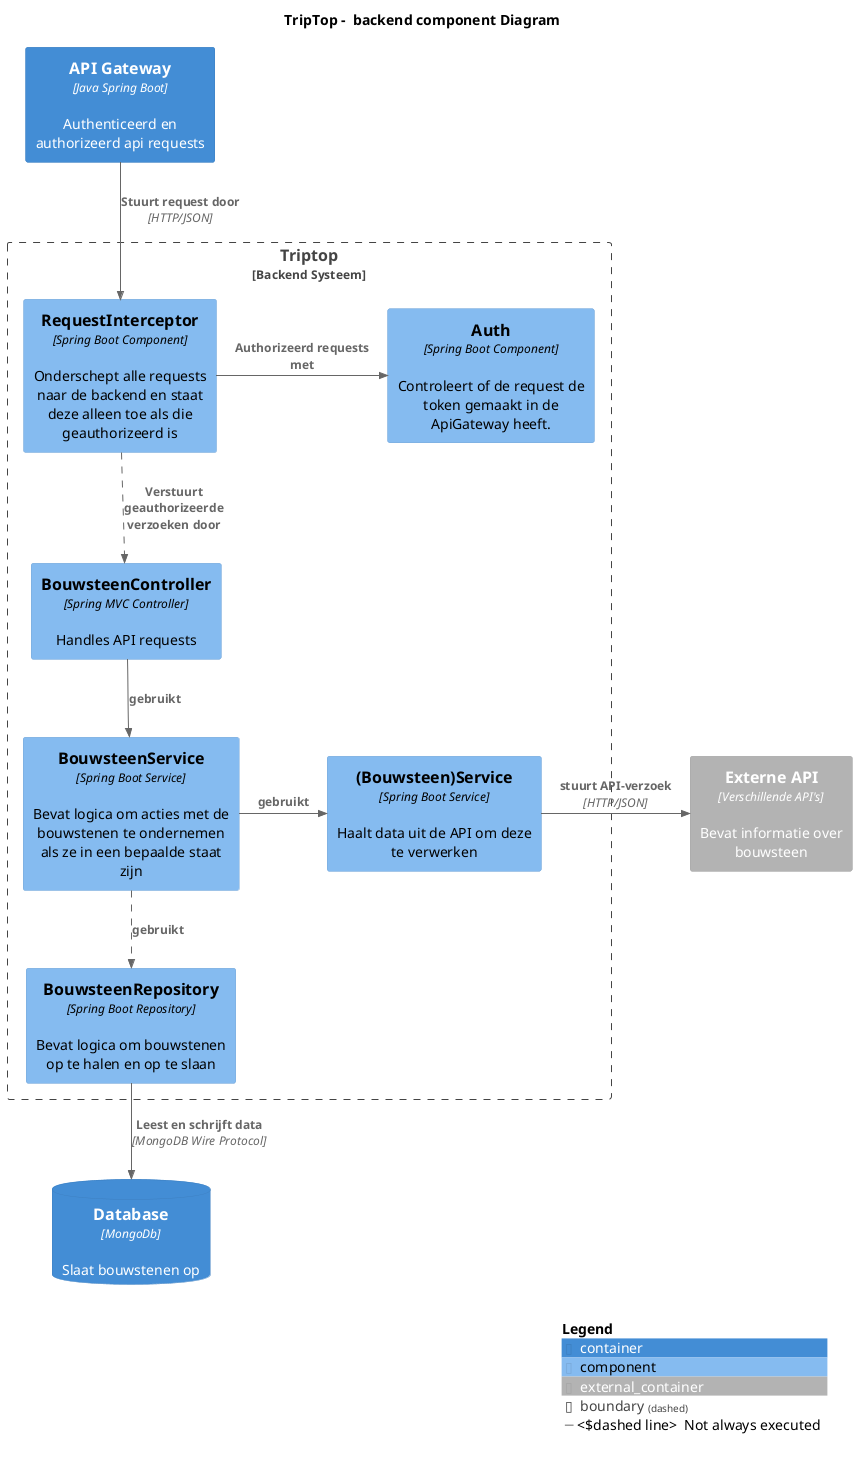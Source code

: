 @startuml
!include <C4/C4_Component>

$addRelTagToLegend(D_Rel, "black", "gray", $DASHED_LINE, Not always executed, dashed line)

!unquoted procedure D_Rel($from, $to, $label, $techn="", $descr="", $sprite="", $tags="D_Rel", $link="", $direction = "")
!if ($direction == right)
    $getRel(("-[dashed]right->>"), $from, $to, $label, $techn, $descr, $sprite, $tags, $link)
!elseif ($direction == left)
    $getRel(("-[dashed]left->>"), $from, $to, $label, $techn, $descr, $sprite, $tags, $link)
!elseif ($direction == up)
    $getRel(("-[dashed]up->>"), $from, $to, $label, $techn, $descr, $sprite, $tags, $link)
!elseif ($direction == down)
    $getRel(("-[dashed]down->>"), $from, $to, $label, $techn, $descr, $sprite, $tags, $link)
!else
    $getRel("-[dashed]->>", $from, $to, $label, $techn, $descr, $sprite, $tags, $link)
!endif
increment()
!endprocedure

!unquoted procedure D_Rel_R($from, $to, $label, $techn="", $descr="", $sprite="", $tags="", $link="")
D_Rel($from, $to, $label, $techn, $descr, $sprite, D_Rel, $link, right)
!endprocedure

!unquoted procedure D_Rel_L($from, $to, $label, $techn="", $descr="", $sprite="", $tags="", $link="")
D_Rel($from, $to, $label, $techn, $descr, $sprite, D_Rel, $link, left)
!endprocedure

!unquoted procedure D_Rel_U($from, $to, $label, $techn="", $descr="", $sprite="", $tags="", $link="")
D_Rel($from, $to, $label, $techn, $descr, $sprite, D_Rel, $link, up)
!endprocedure

!unquoted procedure D_Rel_D($from, $to, $label, $techn="", $descr="", $sprite="", $tags="", $link="")
D_Rel($from, $to, $label, $techn, $descr, $sprite, D_Rel, $link, down)
!endprocedure
title TripTop -  backend component Diagram

Container(api_gateway, API Gateway, Java Spring Boot, Authenticeerd en authorizeerd api requests)

Boundary(backend, "Triptop", "Backend Systeem") {
    Component(backend_request_interceptor, RequestInterceptor, Spring Boot Component, Onderschept alle requests naar de backend en staat deze alleen toe als die geauthorizeerd is)
    Component(backend_auth, Auth, Spring Boot Component, Controleert of de request de token gemaakt in de ApiGateway heeft.)
    Component(backend_controller, BouwsteenController, Spring MVC Controller, Handles API requests)
    Component(backend_service, BouwsteenService, Spring Boot Service, Bevat logica om acties met de bouwstenen te ondernemen als ze in een bepaalde staat zijn)
    Component(backend_repository, BouwsteenRepository, Spring Boot Repository, Bevat logica om bouwstenen op te halen en op te slaan)
    Component(backend_api_service, "(Bouwsteen)Service", "Spring Boot Service", "Haalt data uit de API om deze te verwerken")

    Rel_R(backend_request_interceptor, backend_auth, Authorizeerd requests met)
    D_Rel_D(backend_request_interceptor, backend_controller, Verstuurt geauthorizeerde verzoeken door)
    Rel_D(backend_controller, backend_service, gebruikt)
    D_Rel_D(backend_service, backend_repository, gebruikt)
    Rel_R(backend_service, backend_api_service, gebruikt)
}

Rel_D(api_gateway, backend_request_interceptor, Stuurt request door, HTTP/JSON)

ContainerDb(db, Database, MongoDb, Slaat bouwstenen op)
Rel_D(backend_repository, db, Leest en schrijft data, MongoDB Wire Protocol)

Container_Ext(api, "Externe API", "Verschillende API's", "Bevat informatie over bouwsteen")
Rel_R(backend_api_service, api, stuurt API-verzoek, HTTP/JSON)



SHOW_LEGEND()

@enduml
